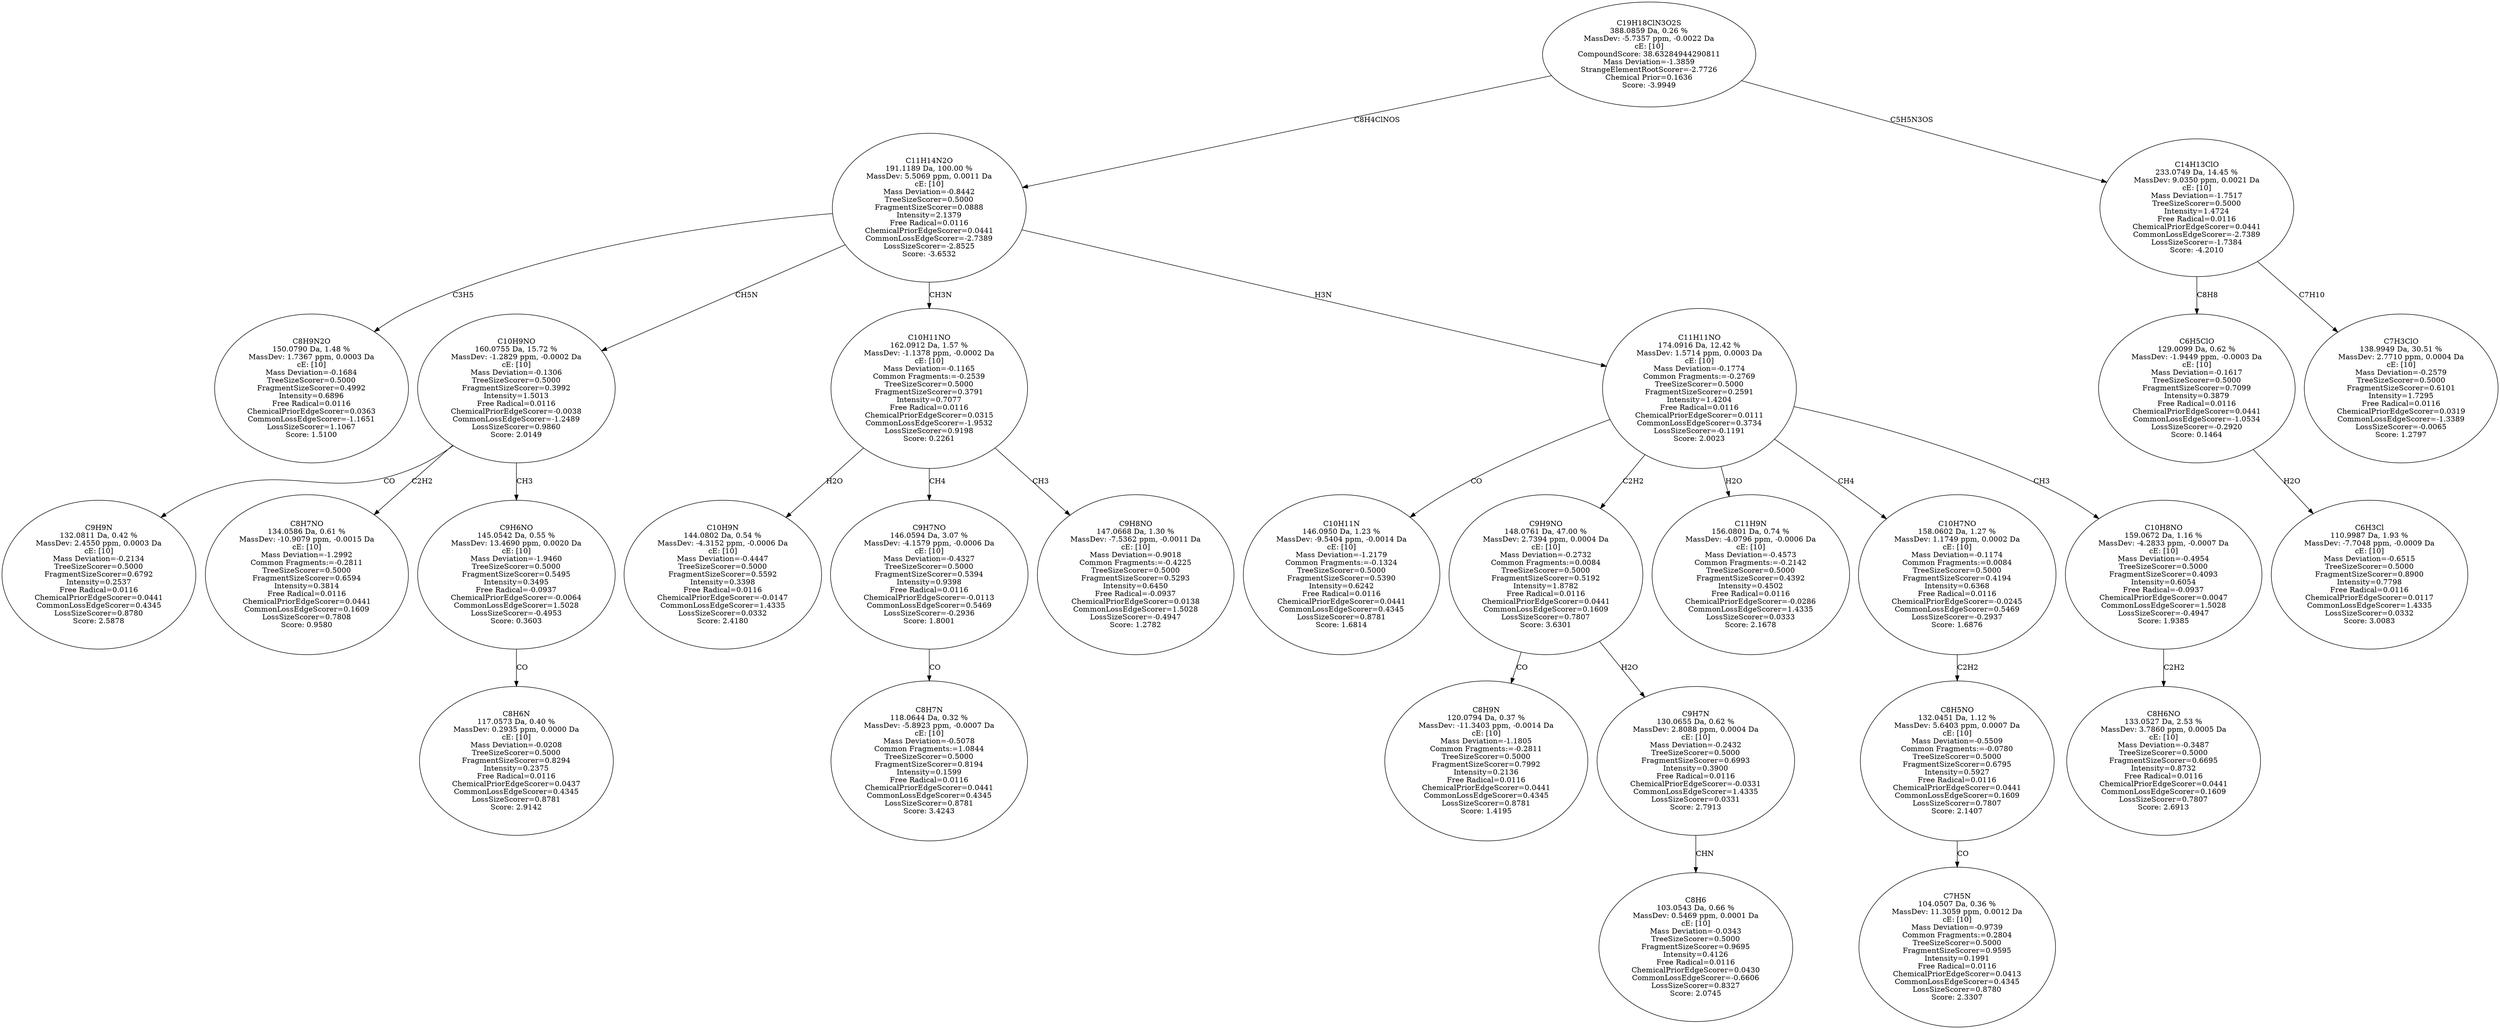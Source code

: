 strict digraph {
v1 [label="C8H9N2O\n150.0790 Da, 1.48 %\nMassDev: 1.7367 ppm, 0.0003 Da\ncE: [10]\nMass Deviation=-0.1684\nTreeSizeScorer=0.5000\nFragmentSizeScorer=0.4992\nIntensity=0.6896\nFree Radical=0.0116\nChemicalPriorEdgeScorer=0.0363\nCommonLossEdgeScorer=-1.1651\nLossSizeScorer=1.1067\nScore: 1.5100"];
v2 [label="C9H9N\n132.0811 Da, 0.42 %\nMassDev: 2.4550 ppm, 0.0003 Da\ncE: [10]\nMass Deviation=-0.2134\nTreeSizeScorer=0.5000\nFragmentSizeScorer=0.6792\nIntensity=0.2537\nFree Radical=0.0116\nChemicalPriorEdgeScorer=0.0441\nCommonLossEdgeScorer=0.4345\nLossSizeScorer=0.8780\nScore: 2.5878"];
v3 [label="C8H7NO\n134.0586 Da, 0.61 %\nMassDev: -10.9079 ppm, -0.0015 Da\ncE: [10]\nMass Deviation=-1.2992\nCommon Fragments:=-0.2811\nTreeSizeScorer=0.5000\nFragmentSizeScorer=0.6594\nIntensity=0.3814\nFree Radical=0.0116\nChemicalPriorEdgeScorer=0.0441\nCommonLossEdgeScorer=0.1609\nLossSizeScorer=0.7808\nScore: 0.9580"];
v4 [label="C8H6N\n117.0573 Da, 0.40 %\nMassDev: 0.2935 ppm, 0.0000 Da\ncE: [10]\nMass Deviation=-0.0208\nTreeSizeScorer=0.5000\nFragmentSizeScorer=0.8294\nIntensity=0.2375\nFree Radical=0.0116\nChemicalPriorEdgeScorer=0.0437\nCommonLossEdgeScorer=0.4345\nLossSizeScorer=0.8781\nScore: 2.9142"];
v5 [label="C9H6NO\n145.0542 Da, 0.55 %\nMassDev: 13.4690 ppm, 0.0020 Da\ncE: [10]\nMass Deviation=-1.9460\nTreeSizeScorer=0.5000\nFragmentSizeScorer=0.5495\nIntensity=0.3495\nFree Radical=-0.0937\nChemicalPriorEdgeScorer=-0.0064\nCommonLossEdgeScorer=1.5028\nLossSizeScorer=-0.4953\nScore: 0.3603"];
v6 [label="C10H9NO\n160.0755 Da, 15.72 %\nMassDev: -1.2829 ppm, -0.0002 Da\ncE: [10]\nMass Deviation=-0.1306\nTreeSizeScorer=0.5000\nFragmentSizeScorer=0.3992\nIntensity=1.5013\nFree Radical=0.0116\nChemicalPriorEdgeScorer=-0.0038\nCommonLossEdgeScorer=-1.2489\nLossSizeScorer=0.9860\nScore: 2.0149"];
v7 [label="C10H9N\n144.0802 Da, 0.54 %\nMassDev: -4.3152 ppm, -0.0006 Da\ncE: [10]\nMass Deviation=-0.4447\nTreeSizeScorer=0.5000\nFragmentSizeScorer=0.5592\nIntensity=0.3398\nFree Radical=0.0116\nChemicalPriorEdgeScorer=-0.0147\nCommonLossEdgeScorer=1.4335\nLossSizeScorer=0.0332\nScore: 2.4180"];
v8 [label="C8H7N\n118.0644 Da, 0.32 %\nMassDev: -5.8923 ppm, -0.0007 Da\ncE: [10]\nMass Deviation=-0.5078\nCommon Fragments:=1.0844\nTreeSizeScorer=0.5000\nFragmentSizeScorer=0.8194\nIntensity=0.1599\nFree Radical=0.0116\nChemicalPriorEdgeScorer=0.0441\nCommonLossEdgeScorer=0.4345\nLossSizeScorer=0.8781\nScore: 3.4243"];
v9 [label="C9H7NO\n146.0594 Da, 3.07 %\nMassDev: -4.1579 ppm, -0.0006 Da\ncE: [10]\nMass Deviation=-0.4327\nTreeSizeScorer=0.5000\nFragmentSizeScorer=0.5394\nIntensity=0.9398\nFree Radical=0.0116\nChemicalPriorEdgeScorer=-0.0113\nCommonLossEdgeScorer=0.5469\nLossSizeScorer=-0.2936\nScore: 1.8001"];
v10 [label="C9H8NO\n147.0668 Da, 1.30 %\nMassDev: -7.5362 ppm, -0.0011 Da\ncE: [10]\nMass Deviation=-0.9018\nCommon Fragments:=-0.4225\nTreeSizeScorer=0.5000\nFragmentSizeScorer=0.5293\nIntensity=0.6450\nFree Radical=-0.0937\nChemicalPriorEdgeScorer=0.0138\nCommonLossEdgeScorer=1.5028\nLossSizeScorer=-0.4947\nScore: 1.2782"];
v11 [label="C10H11NO\n162.0912 Da, 1.57 %\nMassDev: -1.1378 ppm, -0.0002 Da\ncE: [10]\nMass Deviation=-0.1165\nCommon Fragments:=-0.2539\nTreeSizeScorer=0.5000\nFragmentSizeScorer=0.3791\nIntensity=0.7077\nFree Radical=0.0116\nChemicalPriorEdgeScorer=0.0315\nCommonLossEdgeScorer=-1.9532\nLossSizeScorer=0.9198\nScore: 0.2261"];
v12 [label="C10H11N\n146.0950 Da, 1.23 %\nMassDev: -9.5404 ppm, -0.0014 Da\ncE: [10]\nMass Deviation=-1.2179\nCommon Fragments:=-0.1324\nTreeSizeScorer=0.5000\nFragmentSizeScorer=0.5390\nIntensity=0.6242\nFree Radical=0.0116\nChemicalPriorEdgeScorer=0.0441\nCommonLossEdgeScorer=0.4345\nLossSizeScorer=0.8781\nScore: 1.6814"];
v13 [label="C8H9N\n120.0794 Da, 0.37 %\nMassDev: -11.3403 ppm, -0.0014 Da\ncE: [10]\nMass Deviation=-1.1805\nCommon Fragments:=-0.2811\nTreeSizeScorer=0.5000\nFragmentSizeScorer=0.7992\nIntensity=0.2136\nFree Radical=0.0116\nChemicalPriorEdgeScorer=0.0441\nCommonLossEdgeScorer=0.4345\nLossSizeScorer=0.8781\nScore: 1.4195"];
v14 [label="C8H6\n103.0543 Da, 0.66 %\nMassDev: 0.5469 ppm, 0.0001 Da\ncE: [10]\nMass Deviation=-0.0343\nTreeSizeScorer=0.5000\nFragmentSizeScorer=0.9695\nIntensity=0.4126\nFree Radical=0.0116\nChemicalPriorEdgeScorer=0.0430\nCommonLossEdgeScorer=-0.6606\nLossSizeScorer=0.8327\nScore: 2.0745"];
v15 [label="C9H7N\n130.0655 Da, 0.62 %\nMassDev: 2.8088 ppm, 0.0004 Da\ncE: [10]\nMass Deviation=-0.2432\nTreeSizeScorer=0.5000\nFragmentSizeScorer=0.6993\nIntensity=0.3900\nFree Radical=0.0116\nChemicalPriorEdgeScorer=-0.0331\nCommonLossEdgeScorer=1.4335\nLossSizeScorer=0.0331\nScore: 2.7913"];
v16 [label="C9H9NO\n148.0761 Da, 47.00 %\nMassDev: 2.7394 ppm, 0.0004 Da\ncE: [10]\nMass Deviation=-0.2732\nCommon Fragments:=0.0084\nTreeSizeScorer=0.5000\nFragmentSizeScorer=0.5192\nIntensity=1.8782\nFree Radical=0.0116\nChemicalPriorEdgeScorer=0.0441\nCommonLossEdgeScorer=0.1609\nLossSizeScorer=0.7807\nScore: 3.6301"];
v17 [label="C11H9N\n156.0801 Da, 0.74 %\nMassDev: -4.0796 ppm, -0.0006 Da\ncE: [10]\nMass Deviation=-0.4573\nCommon Fragments:=-0.2142\nTreeSizeScorer=0.5000\nFragmentSizeScorer=0.4392\nIntensity=0.4502\nFree Radical=0.0116\nChemicalPriorEdgeScorer=-0.0286\nCommonLossEdgeScorer=1.4335\nLossSizeScorer=0.0333\nScore: 2.1678"];
v18 [label="C7H5N\n104.0507 Da, 0.36 %\nMassDev: 11.3059 ppm, 0.0012 Da\ncE: [10]\nMass Deviation=-0.9739\nCommon Fragments:=0.2804\nTreeSizeScorer=0.5000\nFragmentSizeScorer=0.9595\nIntensity=0.1991\nFree Radical=0.0116\nChemicalPriorEdgeScorer=0.0413\nCommonLossEdgeScorer=0.4345\nLossSizeScorer=0.8780\nScore: 2.3307"];
v19 [label="C8H5NO\n132.0451 Da, 1.12 %\nMassDev: 5.6403 ppm, 0.0007 Da\ncE: [10]\nMass Deviation=-0.5509\nCommon Fragments:=-0.0780\nTreeSizeScorer=0.5000\nFragmentSizeScorer=0.6795\nIntensity=0.5927\nFree Radical=0.0116\nChemicalPriorEdgeScorer=0.0441\nCommonLossEdgeScorer=0.1609\nLossSizeScorer=0.7807\nScore: 2.1407"];
v20 [label="C10H7NO\n158.0602 Da, 1.27 %\nMassDev: 1.1749 ppm, 0.0002 Da\ncE: [10]\nMass Deviation=-0.1174\nCommon Fragments:=0.0084\nTreeSizeScorer=0.5000\nFragmentSizeScorer=0.4194\nIntensity=0.6368\nFree Radical=0.0116\nChemicalPriorEdgeScorer=-0.0245\nCommonLossEdgeScorer=0.5469\nLossSizeScorer=-0.2937\nScore: 1.6876"];
v21 [label="C8H6NO\n133.0527 Da, 2.53 %\nMassDev: 3.7860 ppm, 0.0005 Da\ncE: [10]\nMass Deviation=-0.3487\nTreeSizeScorer=0.5000\nFragmentSizeScorer=0.6695\nIntensity=0.8732\nFree Radical=0.0116\nChemicalPriorEdgeScorer=0.0441\nCommonLossEdgeScorer=0.1609\nLossSizeScorer=0.7807\nScore: 2.6913"];
v22 [label="C10H8NO\n159.0672 Da, 1.16 %\nMassDev: -4.2833 ppm, -0.0007 Da\ncE: [10]\nMass Deviation=-0.4954\nTreeSizeScorer=0.5000\nFragmentSizeScorer=0.4093\nIntensity=0.6054\nFree Radical=-0.0937\nChemicalPriorEdgeScorer=0.0047\nCommonLossEdgeScorer=1.5028\nLossSizeScorer=-0.4947\nScore: 1.9385"];
v23 [label="C11H11NO\n174.0916 Da, 12.42 %\nMassDev: 1.5714 ppm, 0.0003 Da\ncE: [10]\nMass Deviation=-0.1774\nCommon Fragments:=-0.2769\nTreeSizeScorer=0.5000\nFragmentSizeScorer=0.2591\nIntensity=1.4204\nFree Radical=0.0116\nChemicalPriorEdgeScorer=0.0111\nCommonLossEdgeScorer=0.3734\nLossSizeScorer=-0.1191\nScore: 2.0023"];
v24 [label="C11H14N2O\n191.1189 Da, 100.00 %\nMassDev: 5.5069 ppm, 0.0011 Da\ncE: [10]\nMass Deviation=-0.8442\nTreeSizeScorer=0.5000\nFragmentSizeScorer=0.0888\nIntensity=2.1379\nFree Radical=0.0116\nChemicalPriorEdgeScorer=0.0441\nCommonLossEdgeScorer=-2.7389\nLossSizeScorer=-2.8525\nScore: -3.6532"];
v25 [label="C6H3Cl\n110.9987 Da, 1.93 %\nMassDev: -7.7048 ppm, -0.0009 Da\ncE: [10]\nMass Deviation=-0.6515\nTreeSizeScorer=0.5000\nFragmentSizeScorer=0.8900\nIntensity=0.7798\nFree Radical=0.0116\nChemicalPriorEdgeScorer=0.0117\nCommonLossEdgeScorer=1.4335\nLossSizeScorer=0.0332\nScore: 3.0083"];
v26 [label="C6H5ClO\n129.0099 Da, 0.62 %\nMassDev: -1.9449 ppm, -0.0003 Da\ncE: [10]\nMass Deviation=-0.1617\nTreeSizeScorer=0.5000\nFragmentSizeScorer=0.7099\nIntensity=0.3879\nFree Radical=0.0116\nChemicalPriorEdgeScorer=0.0441\nCommonLossEdgeScorer=-1.0534\nLossSizeScorer=-0.2920\nScore: 0.1464"];
v27 [label="C7H3ClO\n138.9949 Da, 30.51 %\nMassDev: 2.7710 ppm, 0.0004 Da\ncE: [10]\nMass Deviation=-0.2579\nTreeSizeScorer=0.5000\nFragmentSizeScorer=0.6101\nIntensity=1.7295\nFree Radical=0.0116\nChemicalPriorEdgeScorer=0.0319\nCommonLossEdgeScorer=-1.3389\nLossSizeScorer=-0.0065\nScore: 1.2797"];
v28 [label="C14H13ClO\n233.0749 Da, 14.45 %\nMassDev: 9.0350 ppm, 0.0021 Da\ncE: [10]\nMass Deviation=-1.7517\nTreeSizeScorer=0.5000\nIntensity=1.4724\nFree Radical=0.0116\nChemicalPriorEdgeScorer=0.0441\nCommonLossEdgeScorer=-2.7389\nLossSizeScorer=-1.7384\nScore: -4.2010"];
v29 [label="C19H18ClN3O2S\n388.0859 Da, 0.26 %\nMassDev: -5.7357 ppm, -0.0022 Da\ncE: [10]\nCompoundScore: 38.63284944290811\nMass Deviation=-1.3859\nStrangeElementRootScorer=-2.7726\nChemical Prior=0.1636\nScore: -3.9949"];
v24 -> v1 [label="C3H5"];
v6 -> v2 [label="CO"];
v6 -> v3 [label="C2H2"];
v5 -> v4 [label="CO"];
v6 -> v5 [label="CH3"];
v24 -> v6 [label="CH5N"];
v11 -> v7 [label="H2O"];
v9 -> v8 [label="CO"];
v11 -> v9 [label="CH4"];
v11 -> v10 [label="CH3"];
v24 -> v11 [label="CH3N"];
v23 -> v12 [label="CO"];
v16 -> v13 [label="CO"];
v15 -> v14 [label="CHN"];
v16 -> v15 [label="H2O"];
v23 -> v16 [label="C2H2"];
v23 -> v17 [label="H2O"];
v19 -> v18 [label="CO"];
v20 -> v19 [label="C2H2"];
v23 -> v20 [label="CH4"];
v22 -> v21 [label="C2H2"];
v23 -> v22 [label="CH3"];
v24 -> v23 [label="H3N"];
v29 -> v24 [label="C8H4ClNOS"];
v26 -> v25 [label="H2O"];
v28 -> v26 [label="C8H8"];
v28 -> v27 [label="C7H10"];
v29 -> v28 [label="C5H5N3OS"];
}